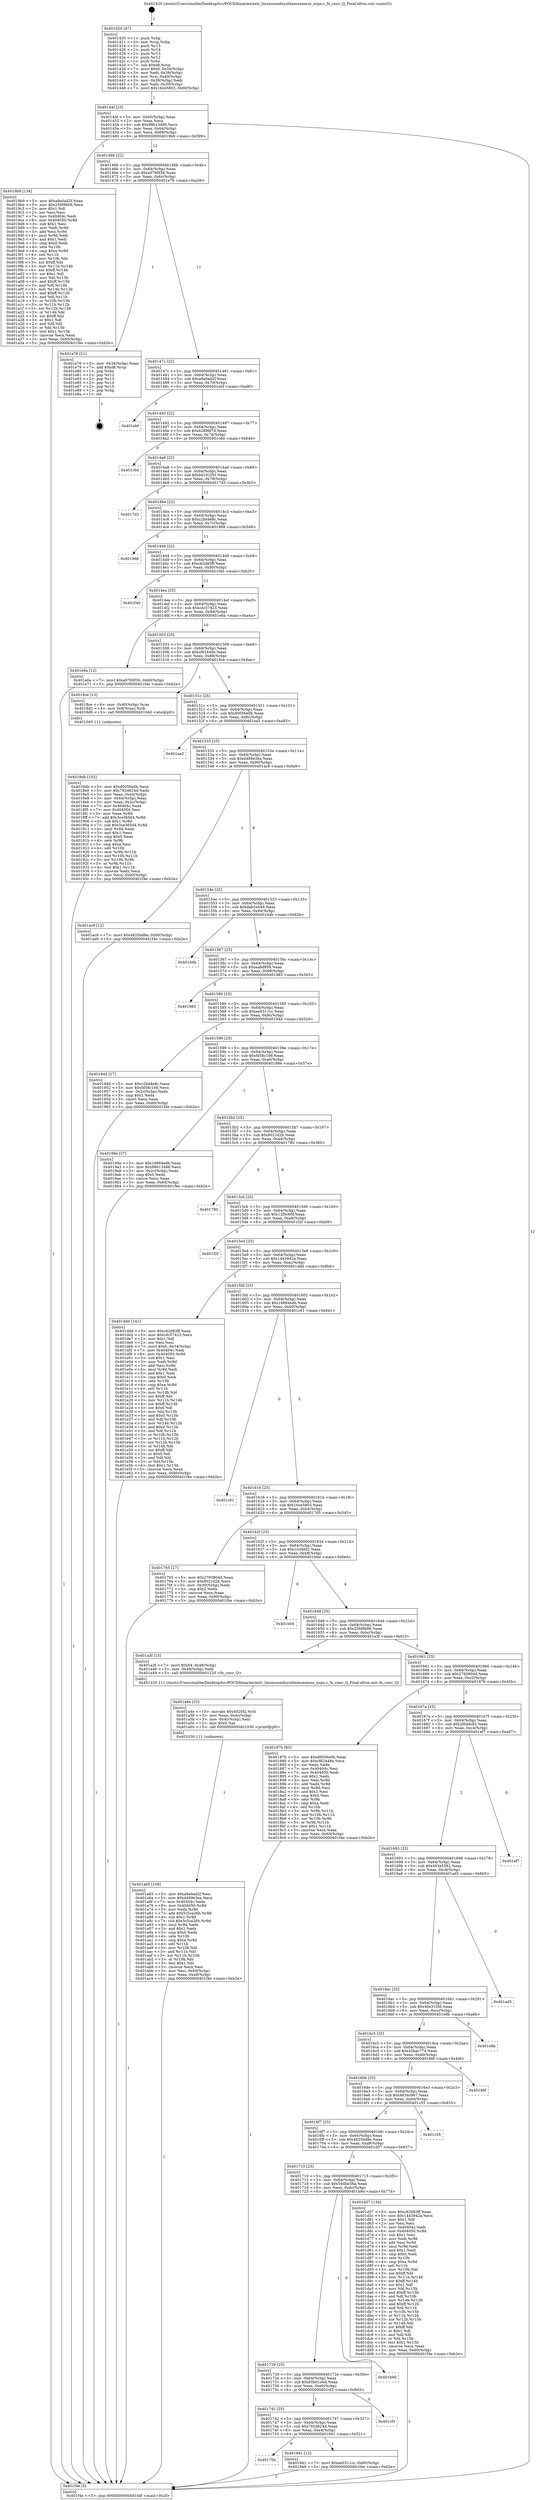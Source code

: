 digraph "0x401420" {
  label = "0x401420 (/mnt/c/Users/mathe/Desktop/tcc/POCII/binaries/extr_linuxsoundsynthemuxemux_nrpn.c_fx_conv_Q_Final-ollvm.out::main(0))"
  labelloc = "t"
  node[shape=record]

  Entry [label="",width=0.3,height=0.3,shape=circle,fillcolor=black,style=filled]
  "0x40144f" [label="{
     0x40144f [23]\l
     | [instrs]\l
     &nbsp;&nbsp;0x40144f \<+3\>: mov -0x60(%rbp),%eax\l
     &nbsp;&nbsp;0x401452 \<+2\>: mov %eax,%ecx\l
     &nbsp;&nbsp;0x401454 \<+6\>: sub $0x98b13486,%ecx\l
     &nbsp;&nbsp;0x40145a \<+3\>: mov %eax,-0x64(%rbp)\l
     &nbsp;&nbsp;0x40145d \<+3\>: mov %ecx,-0x68(%rbp)\l
     &nbsp;&nbsp;0x401460 \<+6\>: je 00000000004019b9 \<main+0x599\>\l
  }"]
  "0x4019b9" [label="{
     0x4019b9 [134]\l
     | [instrs]\l
     &nbsp;&nbsp;0x4019b9 \<+5\>: mov $0xa9a0ad2f,%eax\l
     &nbsp;&nbsp;0x4019be \<+5\>: mov $0x25fd9b06,%ecx\l
     &nbsp;&nbsp;0x4019c3 \<+2\>: mov $0x1,%dl\l
     &nbsp;&nbsp;0x4019c5 \<+2\>: xor %esi,%esi\l
     &nbsp;&nbsp;0x4019c7 \<+7\>: mov 0x40404c,%edi\l
     &nbsp;&nbsp;0x4019ce \<+8\>: mov 0x404050,%r8d\l
     &nbsp;&nbsp;0x4019d6 \<+3\>: sub $0x1,%esi\l
     &nbsp;&nbsp;0x4019d9 \<+3\>: mov %edi,%r9d\l
     &nbsp;&nbsp;0x4019dc \<+3\>: add %esi,%r9d\l
     &nbsp;&nbsp;0x4019df \<+4\>: imul %r9d,%edi\l
     &nbsp;&nbsp;0x4019e3 \<+3\>: and $0x1,%edi\l
     &nbsp;&nbsp;0x4019e6 \<+3\>: cmp $0x0,%edi\l
     &nbsp;&nbsp;0x4019e9 \<+4\>: sete %r10b\l
     &nbsp;&nbsp;0x4019ed \<+4\>: cmp $0xa,%r8d\l
     &nbsp;&nbsp;0x4019f1 \<+4\>: setl %r11b\l
     &nbsp;&nbsp;0x4019f5 \<+3\>: mov %r10b,%bl\l
     &nbsp;&nbsp;0x4019f8 \<+3\>: xor $0xff,%bl\l
     &nbsp;&nbsp;0x4019fb \<+3\>: mov %r11b,%r14b\l
     &nbsp;&nbsp;0x4019fe \<+4\>: xor $0xff,%r14b\l
     &nbsp;&nbsp;0x401a02 \<+3\>: xor $0x1,%dl\l
     &nbsp;&nbsp;0x401a05 \<+3\>: mov %bl,%r15b\l
     &nbsp;&nbsp;0x401a08 \<+4\>: and $0xff,%r15b\l
     &nbsp;&nbsp;0x401a0c \<+3\>: and %dl,%r10b\l
     &nbsp;&nbsp;0x401a0f \<+3\>: mov %r14b,%r12b\l
     &nbsp;&nbsp;0x401a12 \<+4\>: and $0xff,%r12b\l
     &nbsp;&nbsp;0x401a16 \<+3\>: and %dl,%r11b\l
     &nbsp;&nbsp;0x401a19 \<+3\>: or %r10b,%r15b\l
     &nbsp;&nbsp;0x401a1c \<+3\>: or %r11b,%r12b\l
     &nbsp;&nbsp;0x401a1f \<+3\>: xor %r12b,%r15b\l
     &nbsp;&nbsp;0x401a22 \<+3\>: or %r14b,%bl\l
     &nbsp;&nbsp;0x401a25 \<+3\>: xor $0xff,%bl\l
     &nbsp;&nbsp;0x401a28 \<+3\>: or $0x1,%dl\l
     &nbsp;&nbsp;0x401a2b \<+2\>: and %dl,%bl\l
     &nbsp;&nbsp;0x401a2d \<+3\>: or %bl,%r15b\l
     &nbsp;&nbsp;0x401a30 \<+4\>: test $0x1,%r15b\l
     &nbsp;&nbsp;0x401a34 \<+3\>: cmovne %ecx,%eax\l
     &nbsp;&nbsp;0x401a37 \<+3\>: mov %eax,-0x60(%rbp)\l
     &nbsp;&nbsp;0x401a3a \<+5\>: jmp 0000000000401f4e \<main+0xb2e\>\l
  }"]
  "0x401466" [label="{
     0x401466 [22]\l
     | [instrs]\l
     &nbsp;&nbsp;0x401466 \<+5\>: jmp 000000000040146b \<main+0x4b\>\l
     &nbsp;&nbsp;0x40146b \<+3\>: mov -0x64(%rbp),%eax\l
     &nbsp;&nbsp;0x40146e \<+5\>: sub $0xa9780f36,%eax\l
     &nbsp;&nbsp;0x401473 \<+3\>: mov %eax,-0x6c(%rbp)\l
     &nbsp;&nbsp;0x401476 \<+6\>: je 0000000000401e76 \<main+0xa56\>\l
  }"]
  Exit [label="",width=0.3,height=0.3,shape=circle,fillcolor=black,style=filled,peripheries=2]
  "0x401e76" [label="{
     0x401e76 [21]\l
     | [instrs]\l
     &nbsp;&nbsp;0x401e76 \<+3\>: mov -0x34(%rbp),%eax\l
     &nbsp;&nbsp;0x401e79 \<+7\>: add $0xd8,%rsp\l
     &nbsp;&nbsp;0x401e80 \<+1\>: pop %rbx\l
     &nbsp;&nbsp;0x401e81 \<+2\>: pop %r12\l
     &nbsp;&nbsp;0x401e83 \<+2\>: pop %r13\l
     &nbsp;&nbsp;0x401e85 \<+2\>: pop %r14\l
     &nbsp;&nbsp;0x401e87 \<+2\>: pop %r15\l
     &nbsp;&nbsp;0x401e89 \<+1\>: pop %rbp\l
     &nbsp;&nbsp;0x401e8a \<+1\>: ret\l
  }"]
  "0x40147c" [label="{
     0x40147c [22]\l
     | [instrs]\l
     &nbsp;&nbsp;0x40147c \<+5\>: jmp 0000000000401481 \<main+0x61\>\l
     &nbsp;&nbsp;0x401481 \<+3\>: mov -0x64(%rbp),%eax\l
     &nbsp;&nbsp;0x401484 \<+5\>: sub $0xa9a0ad2f,%eax\l
     &nbsp;&nbsp;0x401489 \<+3\>: mov %eax,-0x70(%rbp)\l
     &nbsp;&nbsp;0x40148c \<+6\>: je 0000000000401ebf \<main+0xa9f\>\l
  }"]
  "0x401a65" [label="{
     0x401a65 [100]\l
     | [instrs]\l
     &nbsp;&nbsp;0x401a65 \<+5\>: mov $0xa9a0ad2f,%esi\l
     &nbsp;&nbsp;0x401a6a \<+5\>: mov $0xd489e3ea,%ecx\l
     &nbsp;&nbsp;0x401a6f \<+7\>: mov 0x40404c,%edx\l
     &nbsp;&nbsp;0x401a76 \<+8\>: mov 0x404050,%r8d\l
     &nbsp;&nbsp;0x401a7e \<+3\>: mov %edx,%r9d\l
     &nbsp;&nbsp;0x401a81 \<+7\>: add $0x5c5ca26b,%r9d\l
     &nbsp;&nbsp;0x401a88 \<+4\>: sub $0x1,%r9d\l
     &nbsp;&nbsp;0x401a8c \<+7\>: sub $0x5c5ca26b,%r9d\l
     &nbsp;&nbsp;0x401a93 \<+4\>: imul %r9d,%edx\l
     &nbsp;&nbsp;0x401a97 \<+3\>: and $0x1,%edx\l
     &nbsp;&nbsp;0x401a9a \<+3\>: cmp $0x0,%edx\l
     &nbsp;&nbsp;0x401a9d \<+4\>: sete %r10b\l
     &nbsp;&nbsp;0x401aa1 \<+4\>: cmp $0xa,%r8d\l
     &nbsp;&nbsp;0x401aa5 \<+4\>: setl %r11b\l
     &nbsp;&nbsp;0x401aa9 \<+3\>: mov %r10b,%bl\l
     &nbsp;&nbsp;0x401aac \<+3\>: and %r11b,%bl\l
     &nbsp;&nbsp;0x401aaf \<+3\>: xor %r11b,%r10b\l
     &nbsp;&nbsp;0x401ab2 \<+3\>: or %r10b,%bl\l
     &nbsp;&nbsp;0x401ab5 \<+3\>: test $0x1,%bl\l
     &nbsp;&nbsp;0x401ab8 \<+3\>: cmovne %ecx,%esi\l
     &nbsp;&nbsp;0x401abb \<+3\>: mov %esi,-0x60(%rbp)\l
     &nbsp;&nbsp;0x401abe \<+6\>: mov %eax,-0xe8(%rbp)\l
     &nbsp;&nbsp;0x401ac4 \<+5\>: jmp 0000000000401f4e \<main+0xb2e\>\l
  }"]
  "0x401ebf" [label="{
     0x401ebf\l
  }", style=dashed]
  "0x401492" [label="{
     0x401492 [22]\l
     | [instrs]\l
     &nbsp;&nbsp;0x401492 \<+5\>: jmp 0000000000401497 \<main+0x77\>\l
     &nbsp;&nbsp;0x401497 \<+3\>: mov -0x64(%rbp),%eax\l
     &nbsp;&nbsp;0x40149a \<+5\>: sub $0xb2896f7d,%eax\l
     &nbsp;&nbsp;0x40149f \<+3\>: mov %eax,-0x74(%rbp)\l
     &nbsp;&nbsp;0x4014a2 \<+6\>: je 0000000000401c6d \<main+0x84d\>\l
  }"]
  "0x401a4e" [label="{
     0x401a4e [23]\l
     | [instrs]\l
     &nbsp;&nbsp;0x401a4e \<+10\>: movabs $0x4020f2,%rdi\l
     &nbsp;&nbsp;0x401a58 \<+3\>: mov %eax,-0x4c(%rbp)\l
     &nbsp;&nbsp;0x401a5b \<+3\>: mov -0x4c(%rbp),%esi\l
     &nbsp;&nbsp;0x401a5e \<+2\>: mov $0x0,%al\l
     &nbsp;&nbsp;0x401a60 \<+5\>: call 0000000000401030 \<printf@plt\>\l
     | [calls]\l
     &nbsp;&nbsp;0x401030 \{1\} (unknown)\l
  }"]
  "0x401c6d" [label="{
     0x401c6d\l
  }", style=dashed]
  "0x4014a8" [label="{
     0x4014a8 [22]\l
     | [instrs]\l
     &nbsp;&nbsp;0x4014a8 \<+5\>: jmp 00000000004014ad \<main+0x8d\>\l
     &nbsp;&nbsp;0x4014ad \<+3\>: mov -0x64(%rbp),%eax\l
     &nbsp;&nbsp;0x4014b0 \<+5\>: sub $0xbb191f30,%eax\l
     &nbsp;&nbsp;0x4014b5 \<+3\>: mov %eax,-0x78(%rbp)\l
     &nbsp;&nbsp;0x4014b8 \<+6\>: je 00000000004017d3 \<main+0x3b3\>\l
  }"]
  "0x40175b" [label="{
     0x40175b\l
  }", style=dashed]
  "0x4017d3" [label="{
     0x4017d3\l
  }", style=dashed]
  "0x4014be" [label="{
     0x4014be [22]\l
     | [instrs]\l
     &nbsp;&nbsp;0x4014be \<+5\>: jmp 00000000004014c3 \<main+0xa3\>\l
     &nbsp;&nbsp;0x4014c3 \<+3\>: mov -0x64(%rbp),%eax\l
     &nbsp;&nbsp;0x4014c6 \<+5\>: sub $0xc2bd4e8c,%eax\l
     &nbsp;&nbsp;0x4014cb \<+3\>: mov %eax,-0x7c(%rbp)\l
     &nbsp;&nbsp;0x4014ce \<+6\>: je 0000000000401968 \<main+0x548\>\l
  }"]
  "0x401941" [label="{
     0x401941 [12]\l
     | [instrs]\l
     &nbsp;&nbsp;0x401941 \<+7\>: movl $0xee0311cc,-0x60(%rbp)\l
     &nbsp;&nbsp;0x401948 \<+5\>: jmp 0000000000401f4e \<main+0xb2e\>\l
  }"]
  "0x401968" [label="{
     0x401968\l
  }", style=dashed]
  "0x4014d4" [label="{
     0x4014d4 [22]\l
     | [instrs]\l
     &nbsp;&nbsp;0x4014d4 \<+5\>: jmp 00000000004014d9 \<main+0xb9\>\l
     &nbsp;&nbsp;0x4014d9 \<+3\>: mov -0x64(%rbp),%eax\l
     &nbsp;&nbsp;0x4014dc \<+5\>: sub $0xc62d83ff,%eax\l
     &nbsp;&nbsp;0x4014e1 \<+3\>: mov %eax,-0x80(%rbp)\l
     &nbsp;&nbsp;0x4014e4 \<+6\>: je 0000000000401f40 \<main+0xb20\>\l
  }"]
  "0x401742" [label="{
     0x401742 [25]\l
     | [instrs]\l
     &nbsp;&nbsp;0x401742 \<+5\>: jmp 0000000000401747 \<main+0x327\>\l
     &nbsp;&nbsp;0x401747 \<+3\>: mov -0x64(%rbp),%eax\l
     &nbsp;&nbsp;0x40174a \<+5\>: sub $0x792d624d,%eax\l
     &nbsp;&nbsp;0x40174f \<+6\>: mov %eax,-0xe4(%rbp)\l
     &nbsp;&nbsp;0x401755 \<+6\>: je 0000000000401941 \<main+0x521\>\l
  }"]
  "0x401f40" [label="{
     0x401f40\l
  }", style=dashed]
  "0x4014ea" [label="{
     0x4014ea [25]\l
     | [instrs]\l
     &nbsp;&nbsp;0x4014ea \<+5\>: jmp 00000000004014ef \<main+0xcf\>\l
     &nbsp;&nbsp;0x4014ef \<+3\>: mov -0x64(%rbp),%eax\l
     &nbsp;&nbsp;0x4014f2 \<+5\>: sub $0xcdc57423,%eax\l
     &nbsp;&nbsp;0x4014f7 \<+6\>: mov %eax,-0x84(%rbp)\l
     &nbsp;&nbsp;0x4014fd \<+6\>: je 0000000000401e6a \<main+0xa4a\>\l
  }"]
  "0x401cf3" [label="{
     0x401cf3\l
  }", style=dashed]
  "0x401e6a" [label="{
     0x401e6a [12]\l
     | [instrs]\l
     &nbsp;&nbsp;0x401e6a \<+7\>: movl $0xa9780f36,-0x60(%rbp)\l
     &nbsp;&nbsp;0x401e71 \<+5\>: jmp 0000000000401f4e \<main+0xb2e\>\l
  }"]
  "0x401503" [label="{
     0x401503 [25]\l
     | [instrs]\l
     &nbsp;&nbsp;0x401503 \<+5\>: jmp 0000000000401508 \<main+0xe8\>\l
     &nbsp;&nbsp;0x401508 \<+3\>: mov -0x64(%rbp),%eax\l
     &nbsp;&nbsp;0x40150b \<+5\>: sub $0xcf62448e,%eax\l
     &nbsp;&nbsp;0x401510 \<+6\>: mov %eax,-0x88(%rbp)\l
     &nbsp;&nbsp;0x401516 \<+6\>: je 00000000004018ce \<main+0x4ae\>\l
  }"]
  "0x401729" [label="{
     0x401729 [25]\l
     | [instrs]\l
     &nbsp;&nbsp;0x401729 \<+5\>: jmp 000000000040172e \<main+0x30e\>\l
     &nbsp;&nbsp;0x40172e \<+3\>: mov -0x64(%rbp),%eax\l
     &nbsp;&nbsp;0x401731 \<+5\>: sub $0x65b01e0d,%eax\l
     &nbsp;&nbsp;0x401736 \<+6\>: mov %eax,-0xe0(%rbp)\l
     &nbsp;&nbsp;0x40173c \<+6\>: je 0000000000401cf3 \<main+0x8d3\>\l
  }"]
  "0x4018ce" [label="{
     0x4018ce [13]\l
     | [instrs]\l
     &nbsp;&nbsp;0x4018ce \<+4\>: mov -0x40(%rbp),%rax\l
     &nbsp;&nbsp;0x4018d2 \<+4\>: mov 0x8(%rax),%rdi\l
     &nbsp;&nbsp;0x4018d6 \<+5\>: call 0000000000401040 \<atoi@plt\>\l
     | [calls]\l
     &nbsp;&nbsp;0x401040 \{1\} (unknown)\l
  }"]
  "0x40151c" [label="{
     0x40151c [25]\l
     | [instrs]\l
     &nbsp;&nbsp;0x40151c \<+5\>: jmp 0000000000401521 \<main+0x101\>\l
     &nbsp;&nbsp;0x401521 \<+3\>: mov -0x64(%rbp),%eax\l
     &nbsp;&nbsp;0x401524 \<+5\>: sub $0xd0056e0b,%eax\l
     &nbsp;&nbsp;0x401529 \<+6\>: mov %eax,-0x8c(%rbp)\l
     &nbsp;&nbsp;0x40152f \<+6\>: je 0000000000401ea3 \<main+0xa83\>\l
  }"]
  "0x401b9d" [label="{
     0x401b9d\l
  }", style=dashed]
  "0x401ea3" [label="{
     0x401ea3\l
  }", style=dashed]
  "0x401535" [label="{
     0x401535 [25]\l
     | [instrs]\l
     &nbsp;&nbsp;0x401535 \<+5\>: jmp 000000000040153a \<main+0x11a\>\l
     &nbsp;&nbsp;0x40153a \<+3\>: mov -0x64(%rbp),%eax\l
     &nbsp;&nbsp;0x40153d \<+5\>: sub $0xd489e3ea,%eax\l
     &nbsp;&nbsp;0x401542 \<+6\>: mov %eax,-0x90(%rbp)\l
     &nbsp;&nbsp;0x401548 \<+6\>: je 0000000000401ac9 \<main+0x6a9\>\l
  }"]
  "0x401710" [label="{
     0x401710 [25]\l
     | [instrs]\l
     &nbsp;&nbsp;0x401710 \<+5\>: jmp 0000000000401715 \<main+0x2f5\>\l
     &nbsp;&nbsp;0x401715 \<+3\>: mov -0x64(%rbp),%eax\l
     &nbsp;&nbsp;0x401718 \<+5\>: sub $0x54dbb56a,%eax\l
     &nbsp;&nbsp;0x40171d \<+6\>: mov %eax,-0xdc(%rbp)\l
     &nbsp;&nbsp;0x401723 \<+6\>: je 0000000000401b9d \<main+0x77d\>\l
  }"]
  "0x401ac9" [label="{
     0x401ac9 [12]\l
     | [instrs]\l
     &nbsp;&nbsp;0x401ac9 \<+7\>: movl $0x4825bd8e,-0x60(%rbp)\l
     &nbsp;&nbsp;0x401ad0 \<+5\>: jmp 0000000000401f4e \<main+0xb2e\>\l
  }"]
  "0x40154e" [label="{
     0x40154e [25]\l
     | [instrs]\l
     &nbsp;&nbsp;0x40154e \<+5\>: jmp 0000000000401553 \<main+0x133\>\l
     &nbsp;&nbsp;0x401553 \<+3\>: mov -0x64(%rbp),%eax\l
     &nbsp;&nbsp;0x401556 \<+5\>: sub $0xdab2e449,%eax\l
     &nbsp;&nbsp;0x40155b \<+6\>: mov %eax,-0x94(%rbp)\l
     &nbsp;&nbsp;0x401561 \<+6\>: je 0000000000401d4b \<main+0x92b\>\l
  }"]
  "0x401d57" [label="{
     0x401d57 [134]\l
     | [instrs]\l
     &nbsp;&nbsp;0x401d57 \<+5\>: mov $0xc62d83ff,%eax\l
     &nbsp;&nbsp;0x401d5c \<+5\>: mov $0x1443942a,%ecx\l
     &nbsp;&nbsp;0x401d61 \<+2\>: mov $0x1,%dl\l
     &nbsp;&nbsp;0x401d63 \<+2\>: xor %esi,%esi\l
     &nbsp;&nbsp;0x401d65 \<+7\>: mov 0x40404c,%edi\l
     &nbsp;&nbsp;0x401d6c \<+8\>: mov 0x404050,%r8d\l
     &nbsp;&nbsp;0x401d74 \<+3\>: sub $0x1,%esi\l
     &nbsp;&nbsp;0x401d77 \<+3\>: mov %edi,%r9d\l
     &nbsp;&nbsp;0x401d7a \<+3\>: add %esi,%r9d\l
     &nbsp;&nbsp;0x401d7d \<+4\>: imul %r9d,%edi\l
     &nbsp;&nbsp;0x401d81 \<+3\>: and $0x1,%edi\l
     &nbsp;&nbsp;0x401d84 \<+3\>: cmp $0x0,%edi\l
     &nbsp;&nbsp;0x401d87 \<+4\>: sete %r10b\l
     &nbsp;&nbsp;0x401d8b \<+4\>: cmp $0xa,%r8d\l
     &nbsp;&nbsp;0x401d8f \<+4\>: setl %r11b\l
     &nbsp;&nbsp;0x401d93 \<+3\>: mov %r10b,%bl\l
     &nbsp;&nbsp;0x401d96 \<+3\>: xor $0xff,%bl\l
     &nbsp;&nbsp;0x401d99 \<+3\>: mov %r11b,%r14b\l
     &nbsp;&nbsp;0x401d9c \<+4\>: xor $0xff,%r14b\l
     &nbsp;&nbsp;0x401da0 \<+3\>: xor $0x1,%dl\l
     &nbsp;&nbsp;0x401da3 \<+3\>: mov %bl,%r15b\l
     &nbsp;&nbsp;0x401da6 \<+4\>: and $0xff,%r15b\l
     &nbsp;&nbsp;0x401daa \<+3\>: and %dl,%r10b\l
     &nbsp;&nbsp;0x401dad \<+3\>: mov %r14b,%r12b\l
     &nbsp;&nbsp;0x401db0 \<+4\>: and $0xff,%r12b\l
     &nbsp;&nbsp;0x401db4 \<+3\>: and %dl,%r11b\l
     &nbsp;&nbsp;0x401db7 \<+3\>: or %r10b,%r15b\l
     &nbsp;&nbsp;0x401dba \<+3\>: or %r11b,%r12b\l
     &nbsp;&nbsp;0x401dbd \<+3\>: xor %r12b,%r15b\l
     &nbsp;&nbsp;0x401dc0 \<+3\>: or %r14b,%bl\l
     &nbsp;&nbsp;0x401dc3 \<+3\>: xor $0xff,%bl\l
     &nbsp;&nbsp;0x401dc6 \<+3\>: or $0x1,%dl\l
     &nbsp;&nbsp;0x401dc9 \<+2\>: and %dl,%bl\l
     &nbsp;&nbsp;0x401dcb \<+3\>: or %bl,%r15b\l
     &nbsp;&nbsp;0x401dce \<+4\>: test $0x1,%r15b\l
     &nbsp;&nbsp;0x401dd2 \<+3\>: cmovne %ecx,%eax\l
     &nbsp;&nbsp;0x401dd5 \<+3\>: mov %eax,-0x60(%rbp)\l
     &nbsp;&nbsp;0x401dd8 \<+5\>: jmp 0000000000401f4e \<main+0xb2e\>\l
  }"]
  "0x401d4b" [label="{
     0x401d4b\l
  }", style=dashed]
  "0x401567" [label="{
     0x401567 [25]\l
     | [instrs]\l
     &nbsp;&nbsp;0x401567 \<+5\>: jmp 000000000040156c \<main+0x14c\>\l
     &nbsp;&nbsp;0x40156c \<+3\>: mov -0x64(%rbp),%eax\l
     &nbsp;&nbsp;0x40156f \<+5\>: sub $0xeafef959,%eax\l
     &nbsp;&nbsp;0x401574 \<+6\>: mov %eax,-0x98(%rbp)\l
     &nbsp;&nbsp;0x40157a \<+6\>: je 0000000000401983 \<main+0x563\>\l
  }"]
  "0x4016f7" [label="{
     0x4016f7 [25]\l
     | [instrs]\l
     &nbsp;&nbsp;0x4016f7 \<+5\>: jmp 00000000004016fc \<main+0x2dc\>\l
     &nbsp;&nbsp;0x4016fc \<+3\>: mov -0x64(%rbp),%eax\l
     &nbsp;&nbsp;0x4016ff \<+5\>: sub $0x4825bd8e,%eax\l
     &nbsp;&nbsp;0x401704 \<+6\>: mov %eax,-0xd8(%rbp)\l
     &nbsp;&nbsp;0x40170a \<+6\>: je 0000000000401d57 \<main+0x937\>\l
  }"]
  "0x401983" [label="{
     0x401983\l
  }", style=dashed]
  "0x401580" [label="{
     0x401580 [25]\l
     | [instrs]\l
     &nbsp;&nbsp;0x401580 \<+5\>: jmp 0000000000401585 \<main+0x165\>\l
     &nbsp;&nbsp;0x401585 \<+3\>: mov -0x64(%rbp),%eax\l
     &nbsp;&nbsp;0x401588 \<+5\>: sub $0xee0311cc,%eax\l
     &nbsp;&nbsp;0x40158d \<+6\>: mov %eax,-0x9c(%rbp)\l
     &nbsp;&nbsp;0x401593 \<+6\>: je 000000000040194d \<main+0x52d\>\l
  }"]
  "0x401c55" [label="{
     0x401c55\l
  }", style=dashed]
  "0x40194d" [label="{
     0x40194d [27]\l
     | [instrs]\l
     &nbsp;&nbsp;0x40194d \<+5\>: mov $0xc2bd4e8c,%eax\l
     &nbsp;&nbsp;0x401952 \<+5\>: mov $0xfd58c166,%ecx\l
     &nbsp;&nbsp;0x401957 \<+3\>: mov -0x2c(%rbp),%edx\l
     &nbsp;&nbsp;0x40195a \<+3\>: cmp $0x1,%edx\l
     &nbsp;&nbsp;0x40195d \<+3\>: cmovl %ecx,%eax\l
     &nbsp;&nbsp;0x401960 \<+3\>: mov %eax,-0x60(%rbp)\l
     &nbsp;&nbsp;0x401963 \<+5\>: jmp 0000000000401f4e \<main+0xb2e\>\l
  }"]
  "0x401599" [label="{
     0x401599 [25]\l
     | [instrs]\l
     &nbsp;&nbsp;0x401599 \<+5\>: jmp 000000000040159e \<main+0x17e\>\l
     &nbsp;&nbsp;0x40159e \<+3\>: mov -0x64(%rbp),%eax\l
     &nbsp;&nbsp;0x4015a1 \<+5\>: sub $0xfd58c166,%eax\l
     &nbsp;&nbsp;0x4015a6 \<+6\>: mov %eax,-0xa0(%rbp)\l
     &nbsp;&nbsp;0x4015ac \<+6\>: je 000000000040199e \<main+0x57e\>\l
  }"]
  "0x4016de" [label="{
     0x4016de [25]\l
     | [instrs]\l
     &nbsp;&nbsp;0x4016de \<+5\>: jmp 00000000004016e3 \<main+0x2c3\>\l
     &nbsp;&nbsp;0x4016e3 \<+3\>: mov -0x64(%rbp),%eax\l
     &nbsp;&nbsp;0x4016e6 \<+5\>: sub $0x4634c967,%eax\l
     &nbsp;&nbsp;0x4016eb \<+6\>: mov %eax,-0xd4(%rbp)\l
     &nbsp;&nbsp;0x4016f1 \<+6\>: je 0000000000401c55 \<main+0x835\>\l
  }"]
  "0x40199e" [label="{
     0x40199e [27]\l
     | [instrs]\l
     &nbsp;&nbsp;0x40199e \<+5\>: mov $0x16664edb,%eax\l
     &nbsp;&nbsp;0x4019a3 \<+5\>: mov $0x98b13486,%ecx\l
     &nbsp;&nbsp;0x4019a8 \<+3\>: mov -0x2c(%rbp),%edx\l
     &nbsp;&nbsp;0x4019ab \<+3\>: cmp $0x0,%edx\l
     &nbsp;&nbsp;0x4019ae \<+3\>: cmove %ecx,%eax\l
     &nbsp;&nbsp;0x4019b1 \<+3\>: mov %eax,-0x60(%rbp)\l
     &nbsp;&nbsp;0x4019b4 \<+5\>: jmp 0000000000401f4e \<main+0xb2e\>\l
  }"]
  "0x4015b2" [label="{
     0x4015b2 [25]\l
     | [instrs]\l
     &nbsp;&nbsp;0x4015b2 \<+5\>: jmp 00000000004015b7 \<main+0x197\>\l
     &nbsp;&nbsp;0x4015b7 \<+3\>: mov -0x64(%rbp),%eax\l
     &nbsp;&nbsp;0x4015ba \<+5\>: sub $0x8021d2b,%eax\l
     &nbsp;&nbsp;0x4015bf \<+6\>: mov %eax,-0xa4(%rbp)\l
     &nbsp;&nbsp;0x4015c5 \<+6\>: je 0000000000401780 \<main+0x360\>\l
  }"]
  "0x40186f" [label="{
     0x40186f\l
  }", style=dashed]
  "0x401780" [label="{
     0x401780\l
  }", style=dashed]
  "0x4015cb" [label="{
     0x4015cb [25]\l
     | [instrs]\l
     &nbsp;&nbsp;0x4015cb \<+5\>: jmp 00000000004015d0 \<main+0x1b0\>\l
     &nbsp;&nbsp;0x4015d0 \<+3\>: mov -0x64(%rbp),%eax\l
     &nbsp;&nbsp;0x4015d3 \<+5\>: sub $0x12f0c60f,%eax\l
     &nbsp;&nbsp;0x4015d8 \<+6\>: mov %eax,-0xa8(%rbp)\l
     &nbsp;&nbsp;0x4015de \<+6\>: je 0000000000401f2f \<main+0xb0f\>\l
  }"]
  "0x4016c5" [label="{
     0x4016c5 [25]\l
     | [instrs]\l
     &nbsp;&nbsp;0x4016c5 \<+5\>: jmp 00000000004016ca \<main+0x2aa\>\l
     &nbsp;&nbsp;0x4016ca \<+3\>: mov -0x64(%rbp),%eax\l
     &nbsp;&nbsp;0x4016cd \<+5\>: sub $0x43bac774,%eax\l
     &nbsp;&nbsp;0x4016d2 \<+6\>: mov %eax,-0xd0(%rbp)\l
     &nbsp;&nbsp;0x4016d8 \<+6\>: je 000000000040186f \<main+0x44f\>\l
  }"]
  "0x401f2f" [label="{
     0x401f2f\l
  }", style=dashed]
  "0x4015e4" [label="{
     0x4015e4 [25]\l
     | [instrs]\l
     &nbsp;&nbsp;0x4015e4 \<+5\>: jmp 00000000004015e9 \<main+0x1c9\>\l
     &nbsp;&nbsp;0x4015e9 \<+3\>: mov -0x64(%rbp),%eax\l
     &nbsp;&nbsp;0x4015ec \<+5\>: sub $0x1443942a,%eax\l
     &nbsp;&nbsp;0x4015f1 \<+6\>: mov %eax,-0xac(%rbp)\l
     &nbsp;&nbsp;0x4015f7 \<+6\>: je 0000000000401ddd \<main+0x9bd\>\l
  }"]
  "0x401e8b" [label="{
     0x401e8b\l
  }", style=dashed]
  "0x401ddd" [label="{
     0x401ddd [141]\l
     | [instrs]\l
     &nbsp;&nbsp;0x401ddd \<+5\>: mov $0xc62d83ff,%eax\l
     &nbsp;&nbsp;0x401de2 \<+5\>: mov $0xcdc57423,%ecx\l
     &nbsp;&nbsp;0x401de7 \<+2\>: mov $0x1,%dl\l
     &nbsp;&nbsp;0x401de9 \<+2\>: xor %esi,%esi\l
     &nbsp;&nbsp;0x401deb \<+7\>: movl $0x0,-0x34(%rbp)\l
     &nbsp;&nbsp;0x401df2 \<+7\>: mov 0x40404c,%edi\l
     &nbsp;&nbsp;0x401df9 \<+8\>: mov 0x404050,%r8d\l
     &nbsp;&nbsp;0x401e01 \<+3\>: sub $0x1,%esi\l
     &nbsp;&nbsp;0x401e04 \<+3\>: mov %edi,%r9d\l
     &nbsp;&nbsp;0x401e07 \<+3\>: add %esi,%r9d\l
     &nbsp;&nbsp;0x401e0a \<+4\>: imul %r9d,%edi\l
     &nbsp;&nbsp;0x401e0e \<+3\>: and $0x1,%edi\l
     &nbsp;&nbsp;0x401e11 \<+3\>: cmp $0x0,%edi\l
     &nbsp;&nbsp;0x401e14 \<+4\>: sete %r10b\l
     &nbsp;&nbsp;0x401e18 \<+4\>: cmp $0xa,%r8d\l
     &nbsp;&nbsp;0x401e1c \<+4\>: setl %r11b\l
     &nbsp;&nbsp;0x401e20 \<+3\>: mov %r10b,%bl\l
     &nbsp;&nbsp;0x401e23 \<+3\>: xor $0xff,%bl\l
     &nbsp;&nbsp;0x401e26 \<+3\>: mov %r11b,%r14b\l
     &nbsp;&nbsp;0x401e29 \<+4\>: xor $0xff,%r14b\l
     &nbsp;&nbsp;0x401e2d \<+3\>: xor $0x0,%dl\l
     &nbsp;&nbsp;0x401e30 \<+3\>: mov %bl,%r15b\l
     &nbsp;&nbsp;0x401e33 \<+4\>: and $0x0,%r15b\l
     &nbsp;&nbsp;0x401e37 \<+3\>: and %dl,%r10b\l
     &nbsp;&nbsp;0x401e3a \<+3\>: mov %r14b,%r12b\l
     &nbsp;&nbsp;0x401e3d \<+4\>: and $0x0,%r12b\l
     &nbsp;&nbsp;0x401e41 \<+3\>: and %dl,%r11b\l
     &nbsp;&nbsp;0x401e44 \<+3\>: or %r10b,%r15b\l
     &nbsp;&nbsp;0x401e47 \<+3\>: or %r11b,%r12b\l
     &nbsp;&nbsp;0x401e4a \<+3\>: xor %r12b,%r15b\l
     &nbsp;&nbsp;0x401e4d \<+3\>: or %r14b,%bl\l
     &nbsp;&nbsp;0x401e50 \<+3\>: xor $0xff,%bl\l
     &nbsp;&nbsp;0x401e53 \<+3\>: or $0x0,%dl\l
     &nbsp;&nbsp;0x401e56 \<+2\>: and %dl,%bl\l
     &nbsp;&nbsp;0x401e58 \<+3\>: or %bl,%r15b\l
     &nbsp;&nbsp;0x401e5b \<+4\>: test $0x1,%r15b\l
     &nbsp;&nbsp;0x401e5f \<+3\>: cmovne %ecx,%eax\l
     &nbsp;&nbsp;0x401e62 \<+3\>: mov %eax,-0x60(%rbp)\l
     &nbsp;&nbsp;0x401e65 \<+5\>: jmp 0000000000401f4e \<main+0xb2e\>\l
  }"]
  "0x4015fd" [label="{
     0x4015fd [25]\l
     | [instrs]\l
     &nbsp;&nbsp;0x4015fd \<+5\>: jmp 0000000000401602 \<main+0x1e2\>\l
     &nbsp;&nbsp;0x401602 \<+3\>: mov -0x64(%rbp),%eax\l
     &nbsp;&nbsp;0x401605 \<+5\>: sub $0x16664edb,%eax\l
     &nbsp;&nbsp;0x40160a \<+6\>: mov %eax,-0xb0(%rbp)\l
     &nbsp;&nbsp;0x401610 \<+6\>: je 0000000000401c61 \<main+0x841\>\l
  }"]
  "0x4016ac" [label="{
     0x4016ac [25]\l
     | [instrs]\l
     &nbsp;&nbsp;0x4016ac \<+5\>: jmp 00000000004016b1 \<main+0x291\>\l
     &nbsp;&nbsp;0x4016b1 \<+3\>: mov -0x64(%rbp),%eax\l
     &nbsp;&nbsp;0x4016b4 \<+5\>: sub $0x40e31f3d,%eax\l
     &nbsp;&nbsp;0x4016b9 \<+6\>: mov %eax,-0xcc(%rbp)\l
     &nbsp;&nbsp;0x4016bf \<+6\>: je 0000000000401e8b \<main+0xa6b\>\l
  }"]
  "0x401c61" [label="{
     0x401c61\l
  }", style=dashed]
  "0x401616" [label="{
     0x401616 [25]\l
     | [instrs]\l
     &nbsp;&nbsp;0x401616 \<+5\>: jmp 000000000040161b \<main+0x1fb\>\l
     &nbsp;&nbsp;0x40161b \<+3\>: mov -0x64(%rbp),%eax\l
     &nbsp;&nbsp;0x40161e \<+5\>: sub $0x16ce5803,%eax\l
     &nbsp;&nbsp;0x401623 \<+6\>: mov %eax,-0xb4(%rbp)\l
     &nbsp;&nbsp;0x401629 \<+6\>: je 0000000000401765 \<main+0x345\>\l
  }"]
  "0x401ad5" [label="{
     0x401ad5\l
  }", style=dashed]
  "0x401765" [label="{
     0x401765 [27]\l
     | [instrs]\l
     &nbsp;&nbsp;0x401765 \<+5\>: mov $0x2793804d,%eax\l
     &nbsp;&nbsp;0x40176a \<+5\>: mov $0x8021d2b,%ecx\l
     &nbsp;&nbsp;0x40176f \<+3\>: mov -0x30(%rbp),%edx\l
     &nbsp;&nbsp;0x401772 \<+3\>: cmp $0x2,%edx\l
     &nbsp;&nbsp;0x401775 \<+3\>: cmovne %ecx,%eax\l
     &nbsp;&nbsp;0x401778 \<+3\>: mov %eax,-0x60(%rbp)\l
     &nbsp;&nbsp;0x40177b \<+5\>: jmp 0000000000401f4e \<main+0xb2e\>\l
  }"]
  "0x40162f" [label="{
     0x40162f [25]\l
     | [instrs]\l
     &nbsp;&nbsp;0x40162f \<+5\>: jmp 0000000000401634 \<main+0x214\>\l
     &nbsp;&nbsp;0x401634 \<+3\>: mov -0x64(%rbp),%eax\l
     &nbsp;&nbsp;0x401637 \<+5\>: sub $0x1ccf4fd2,%eax\l
     &nbsp;&nbsp;0x40163c \<+6\>: mov %eax,-0xb8(%rbp)\l
     &nbsp;&nbsp;0x401642 \<+6\>: je 0000000000401b0d \<main+0x6ed\>\l
  }"]
  "0x401f4e" [label="{
     0x401f4e [5]\l
     | [instrs]\l
     &nbsp;&nbsp;0x401f4e \<+5\>: jmp 000000000040144f \<main+0x2f\>\l
  }"]
  "0x401420" [label="{
     0x401420 [47]\l
     | [instrs]\l
     &nbsp;&nbsp;0x401420 \<+1\>: push %rbp\l
     &nbsp;&nbsp;0x401421 \<+3\>: mov %rsp,%rbp\l
     &nbsp;&nbsp;0x401424 \<+2\>: push %r15\l
     &nbsp;&nbsp;0x401426 \<+2\>: push %r14\l
     &nbsp;&nbsp;0x401428 \<+2\>: push %r13\l
     &nbsp;&nbsp;0x40142a \<+2\>: push %r12\l
     &nbsp;&nbsp;0x40142c \<+1\>: push %rbx\l
     &nbsp;&nbsp;0x40142d \<+7\>: sub $0xd8,%rsp\l
     &nbsp;&nbsp;0x401434 \<+7\>: movl $0x0,-0x34(%rbp)\l
     &nbsp;&nbsp;0x40143b \<+3\>: mov %edi,-0x38(%rbp)\l
     &nbsp;&nbsp;0x40143e \<+4\>: mov %rsi,-0x40(%rbp)\l
     &nbsp;&nbsp;0x401442 \<+3\>: mov -0x38(%rbp),%edi\l
     &nbsp;&nbsp;0x401445 \<+3\>: mov %edi,-0x30(%rbp)\l
     &nbsp;&nbsp;0x401448 \<+7\>: movl $0x16ce5803,-0x60(%rbp)\l
  }"]
  "0x401693" [label="{
     0x401693 [25]\l
     | [instrs]\l
     &nbsp;&nbsp;0x401693 \<+5\>: jmp 0000000000401698 \<main+0x278\>\l
     &nbsp;&nbsp;0x401698 \<+3\>: mov -0x64(%rbp),%eax\l
     &nbsp;&nbsp;0x40169b \<+5\>: sub $0x403a5582,%eax\l
     &nbsp;&nbsp;0x4016a0 \<+6\>: mov %eax,-0xc8(%rbp)\l
     &nbsp;&nbsp;0x4016a6 \<+6\>: je 0000000000401ad5 \<main+0x6b5\>\l
  }"]
  "0x401b0d" [label="{
     0x401b0d\l
  }", style=dashed]
  "0x401648" [label="{
     0x401648 [25]\l
     | [instrs]\l
     &nbsp;&nbsp;0x401648 \<+5\>: jmp 000000000040164d \<main+0x22d\>\l
     &nbsp;&nbsp;0x40164d \<+3\>: mov -0x64(%rbp),%eax\l
     &nbsp;&nbsp;0x401650 \<+5\>: sub $0x25fd9b06,%eax\l
     &nbsp;&nbsp;0x401655 \<+6\>: mov %eax,-0xbc(%rbp)\l
     &nbsp;&nbsp;0x40165b \<+6\>: je 0000000000401a3f \<main+0x61f\>\l
  }"]
  "0x401ef7" [label="{
     0x401ef7\l
  }", style=dashed]
  "0x401a3f" [label="{
     0x401a3f [15]\l
     | [instrs]\l
     &nbsp;&nbsp;0x401a3f \<+7\>: movl $0x64,-0x48(%rbp)\l
     &nbsp;&nbsp;0x401a46 \<+3\>: mov -0x48(%rbp),%edi\l
     &nbsp;&nbsp;0x401a49 \<+5\>: call 0000000000401220 \<fx_conv_Q\>\l
     | [calls]\l
     &nbsp;&nbsp;0x401220 \{1\} (/mnt/c/Users/mathe/Desktop/tcc/POCII/binaries/extr_linuxsoundsynthemuxemux_nrpn.c_fx_conv_Q_Final-ollvm.out::fx_conv_Q)\l
  }"]
  "0x401661" [label="{
     0x401661 [25]\l
     | [instrs]\l
     &nbsp;&nbsp;0x401661 \<+5\>: jmp 0000000000401666 \<main+0x246\>\l
     &nbsp;&nbsp;0x401666 \<+3\>: mov -0x64(%rbp),%eax\l
     &nbsp;&nbsp;0x401669 \<+5\>: sub $0x2793804d,%eax\l
     &nbsp;&nbsp;0x40166e \<+6\>: mov %eax,-0xc0(%rbp)\l
     &nbsp;&nbsp;0x401674 \<+6\>: je 000000000040187b \<main+0x45b\>\l
  }"]
  "0x4018db" [label="{
     0x4018db [102]\l
     | [instrs]\l
     &nbsp;&nbsp;0x4018db \<+5\>: mov $0xd0056e0b,%ecx\l
     &nbsp;&nbsp;0x4018e0 \<+5\>: mov $0x792d624d,%edx\l
     &nbsp;&nbsp;0x4018e5 \<+3\>: mov %eax,-0x44(%rbp)\l
     &nbsp;&nbsp;0x4018e8 \<+3\>: mov -0x44(%rbp),%eax\l
     &nbsp;&nbsp;0x4018eb \<+3\>: mov %eax,-0x2c(%rbp)\l
     &nbsp;&nbsp;0x4018ee \<+7\>: mov 0x40404c,%eax\l
     &nbsp;&nbsp;0x4018f5 \<+7\>: mov 0x404050,%esi\l
     &nbsp;&nbsp;0x4018fc \<+3\>: mov %eax,%r8d\l
     &nbsp;&nbsp;0x4018ff \<+7\>: add $0x3ce365d4,%r8d\l
     &nbsp;&nbsp;0x401906 \<+4\>: sub $0x1,%r8d\l
     &nbsp;&nbsp;0x40190a \<+7\>: sub $0x3ce365d4,%r8d\l
     &nbsp;&nbsp;0x401911 \<+4\>: imul %r8d,%eax\l
     &nbsp;&nbsp;0x401915 \<+3\>: and $0x1,%eax\l
     &nbsp;&nbsp;0x401918 \<+3\>: cmp $0x0,%eax\l
     &nbsp;&nbsp;0x40191b \<+4\>: sete %r9b\l
     &nbsp;&nbsp;0x40191f \<+3\>: cmp $0xa,%esi\l
     &nbsp;&nbsp;0x401922 \<+4\>: setl %r10b\l
     &nbsp;&nbsp;0x401926 \<+3\>: mov %r9b,%r11b\l
     &nbsp;&nbsp;0x401929 \<+3\>: and %r10b,%r11b\l
     &nbsp;&nbsp;0x40192c \<+3\>: xor %r10b,%r9b\l
     &nbsp;&nbsp;0x40192f \<+3\>: or %r9b,%r11b\l
     &nbsp;&nbsp;0x401932 \<+4\>: test $0x1,%r11b\l
     &nbsp;&nbsp;0x401936 \<+3\>: cmovne %edx,%ecx\l
     &nbsp;&nbsp;0x401939 \<+3\>: mov %ecx,-0x60(%rbp)\l
     &nbsp;&nbsp;0x40193c \<+5\>: jmp 0000000000401f4e \<main+0xb2e\>\l
  }"]
  "0x40187b" [label="{
     0x40187b [83]\l
     | [instrs]\l
     &nbsp;&nbsp;0x40187b \<+5\>: mov $0xd0056e0b,%eax\l
     &nbsp;&nbsp;0x401880 \<+5\>: mov $0xcf62448e,%ecx\l
     &nbsp;&nbsp;0x401885 \<+2\>: xor %edx,%edx\l
     &nbsp;&nbsp;0x401887 \<+7\>: mov 0x40404c,%esi\l
     &nbsp;&nbsp;0x40188e \<+7\>: mov 0x404050,%edi\l
     &nbsp;&nbsp;0x401895 \<+3\>: sub $0x1,%edx\l
     &nbsp;&nbsp;0x401898 \<+3\>: mov %esi,%r8d\l
     &nbsp;&nbsp;0x40189b \<+3\>: add %edx,%r8d\l
     &nbsp;&nbsp;0x40189e \<+4\>: imul %r8d,%esi\l
     &nbsp;&nbsp;0x4018a2 \<+3\>: and $0x1,%esi\l
     &nbsp;&nbsp;0x4018a5 \<+3\>: cmp $0x0,%esi\l
     &nbsp;&nbsp;0x4018a8 \<+4\>: sete %r9b\l
     &nbsp;&nbsp;0x4018ac \<+3\>: cmp $0xa,%edi\l
     &nbsp;&nbsp;0x4018af \<+4\>: setl %r10b\l
     &nbsp;&nbsp;0x4018b3 \<+3\>: mov %r9b,%r11b\l
     &nbsp;&nbsp;0x4018b6 \<+3\>: and %r10b,%r11b\l
     &nbsp;&nbsp;0x4018b9 \<+3\>: xor %r10b,%r9b\l
     &nbsp;&nbsp;0x4018bc \<+3\>: or %r9b,%r11b\l
     &nbsp;&nbsp;0x4018bf \<+4\>: test $0x1,%r11b\l
     &nbsp;&nbsp;0x4018c3 \<+3\>: cmovne %ecx,%eax\l
     &nbsp;&nbsp;0x4018c6 \<+3\>: mov %eax,-0x60(%rbp)\l
     &nbsp;&nbsp;0x4018c9 \<+5\>: jmp 0000000000401f4e \<main+0xb2e\>\l
  }"]
  "0x40167a" [label="{
     0x40167a [25]\l
     | [instrs]\l
     &nbsp;&nbsp;0x40167a \<+5\>: jmp 000000000040167f \<main+0x25f\>\l
     &nbsp;&nbsp;0x40167f \<+3\>: mov -0x64(%rbp),%eax\l
     &nbsp;&nbsp;0x401682 \<+5\>: sub $0x2fd4dc82,%eax\l
     &nbsp;&nbsp;0x401687 \<+6\>: mov %eax,-0xc4(%rbp)\l
     &nbsp;&nbsp;0x40168d \<+6\>: je 0000000000401ef7 \<main+0xad7\>\l
  }"]
  Entry -> "0x401420" [label=" 1"]
  "0x40144f" -> "0x4019b9" [label=" 1"]
  "0x40144f" -> "0x401466" [label=" 12"]
  "0x401e76" -> Exit [label=" 1"]
  "0x401466" -> "0x401e76" [label=" 1"]
  "0x401466" -> "0x40147c" [label=" 11"]
  "0x401e6a" -> "0x401f4e" [label=" 1"]
  "0x40147c" -> "0x401ebf" [label=" 0"]
  "0x40147c" -> "0x401492" [label=" 11"]
  "0x401ddd" -> "0x401f4e" [label=" 1"]
  "0x401492" -> "0x401c6d" [label=" 0"]
  "0x401492" -> "0x4014a8" [label=" 11"]
  "0x401d57" -> "0x401f4e" [label=" 1"]
  "0x4014a8" -> "0x4017d3" [label=" 0"]
  "0x4014a8" -> "0x4014be" [label=" 11"]
  "0x401ac9" -> "0x401f4e" [label=" 1"]
  "0x4014be" -> "0x401968" [label=" 0"]
  "0x4014be" -> "0x4014d4" [label=" 11"]
  "0x401a65" -> "0x401f4e" [label=" 1"]
  "0x4014d4" -> "0x401f40" [label=" 0"]
  "0x4014d4" -> "0x4014ea" [label=" 11"]
  "0x401a3f" -> "0x401a4e" [label=" 1"]
  "0x4014ea" -> "0x401e6a" [label=" 1"]
  "0x4014ea" -> "0x401503" [label=" 10"]
  "0x4019b9" -> "0x401f4e" [label=" 1"]
  "0x401503" -> "0x4018ce" [label=" 1"]
  "0x401503" -> "0x40151c" [label=" 9"]
  "0x40194d" -> "0x401f4e" [label=" 1"]
  "0x40151c" -> "0x401ea3" [label=" 0"]
  "0x40151c" -> "0x401535" [label=" 9"]
  "0x401941" -> "0x401f4e" [label=" 1"]
  "0x401535" -> "0x401ac9" [label=" 1"]
  "0x401535" -> "0x40154e" [label=" 8"]
  "0x401742" -> "0x401941" [label=" 1"]
  "0x40154e" -> "0x401d4b" [label=" 0"]
  "0x40154e" -> "0x401567" [label=" 8"]
  "0x401a4e" -> "0x401a65" [label=" 1"]
  "0x401567" -> "0x401983" [label=" 0"]
  "0x401567" -> "0x401580" [label=" 8"]
  "0x401729" -> "0x401cf3" [label=" 0"]
  "0x401580" -> "0x40194d" [label=" 1"]
  "0x401580" -> "0x401599" [label=" 7"]
  "0x40199e" -> "0x401f4e" [label=" 1"]
  "0x401599" -> "0x40199e" [label=" 1"]
  "0x401599" -> "0x4015b2" [label=" 6"]
  "0x401710" -> "0x401b9d" [label=" 0"]
  "0x4015b2" -> "0x401780" [label=" 0"]
  "0x4015b2" -> "0x4015cb" [label=" 6"]
  "0x401742" -> "0x40175b" [label=" 0"]
  "0x4015cb" -> "0x401f2f" [label=" 0"]
  "0x4015cb" -> "0x4015e4" [label=" 6"]
  "0x4016f7" -> "0x401d57" [label=" 1"]
  "0x4015e4" -> "0x401ddd" [label=" 1"]
  "0x4015e4" -> "0x4015fd" [label=" 5"]
  "0x401729" -> "0x401742" [label=" 1"]
  "0x4015fd" -> "0x401c61" [label=" 0"]
  "0x4015fd" -> "0x401616" [label=" 5"]
  "0x4016de" -> "0x401c55" [label=" 0"]
  "0x401616" -> "0x401765" [label=" 1"]
  "0x401616" -> "0x40162f" [label=" 4"]
  "0x401765" -> "0x401f4e" [label=" 1"]
  "0x401420" -> "0x40144f" [label=" 1"]
  "0x401f4e" -> "0x40144f" [label=" 12"]
  "0x401710" -> "0x401729" [label=" 1"]
  "0x40162f" -> "0x401b0d" [label=" 0"]
  "0x40162f" -> "0x401648" [label=" 4"]
  "0x4016c5" -> "0x40186f" [label=" 0"]
  "0x401648" -> "0x401a3f" [label=" 1"]
  "0x401648" -> "0x401661" [label=" 3"]
  "0x4016f7" -> "0x401710" [label=" 1"]
  "0x401661" -> "0x40187b" [label=" 1"]
  "0x401661" -> "0x40167a" [label=" 2"]
  "0x40187b" -> "0x401f4e" [label=" 1"]
  "0x4018ce" -> "0x4018db" [label=" 1"]
  "0x4018db" -> "0x401f4e" [label=" 1"]
  "0x4016ac" -> "0x4016c5" [label=" 2"]
  "0x40167a" -> "0x401ef7" [label=" 0"]
  "0x40167a" -> "0x401693" [label=" 2"]
  "0x4016c5" -> "0x4016de" [label=" 2"]
  "0x401693" -> "0x401ad5" [label=" 0"]
  "0x401693" -> "0x4016ac" [label=" 2"]
  "0x4016de" -> "0x4016f7" [label=" 2"]
  "0x4016ac" -> "0x401e8b" [label=" 0"]
}

